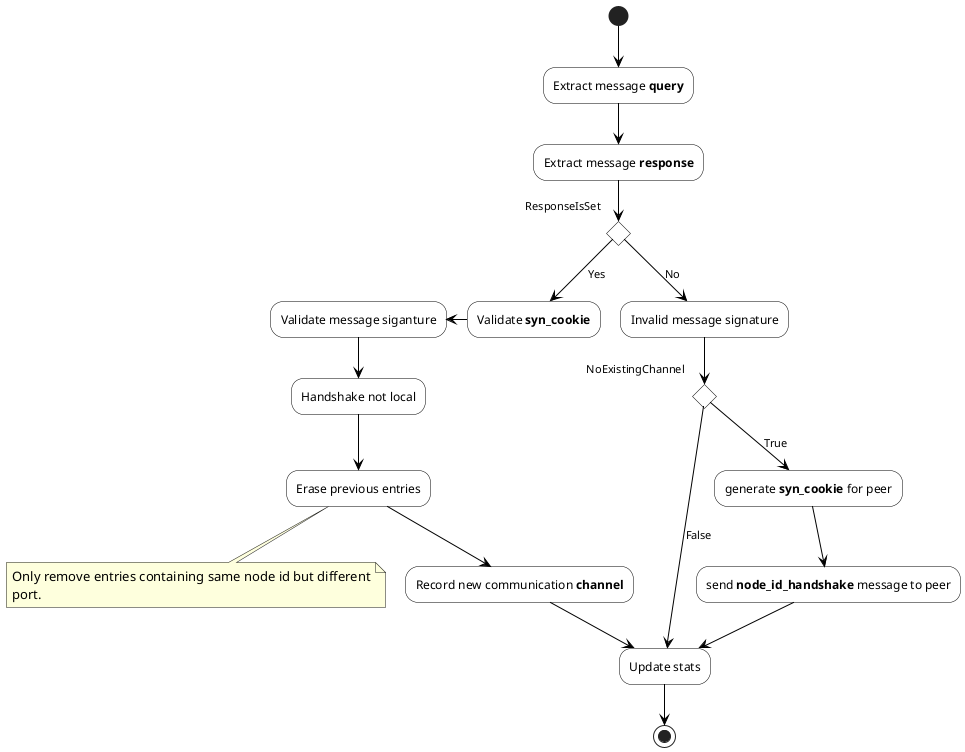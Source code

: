 @startuml

skinparam ActivityFontSize 12
skinparam ActivityBackgroundColor #FFFFFF
skinparam ArrowColor Black
skinparam ActivityBorderColor Black

(*)--> Extract message **query**
-->Extract message **response**

if ResponseIsSet
-->[Yes] "Validate **syn_cookie**" 
"Validate **syn_cookie**" -left> "Validate message siganture"
"Validate message siganture" --> "Handshake not local"
"Handshake not local" --> "Erase previous entries"
note bottom
Only remove entries containing same node id but different
port.
end note

"Erase previous entries" --> "Record new communication **channel**"
"Record new communication **channel**" --> "Update stats"
else
-->[No] Invalid message signature
end if

if NoExistingChannel
-->[True] generate **syn_cookie** for peer
--> send **node_id_handshake** message to peer
--> "Update stats"
else
-->[False] "Update stats"
end if

"Update stats" -->(*)

@enduml
